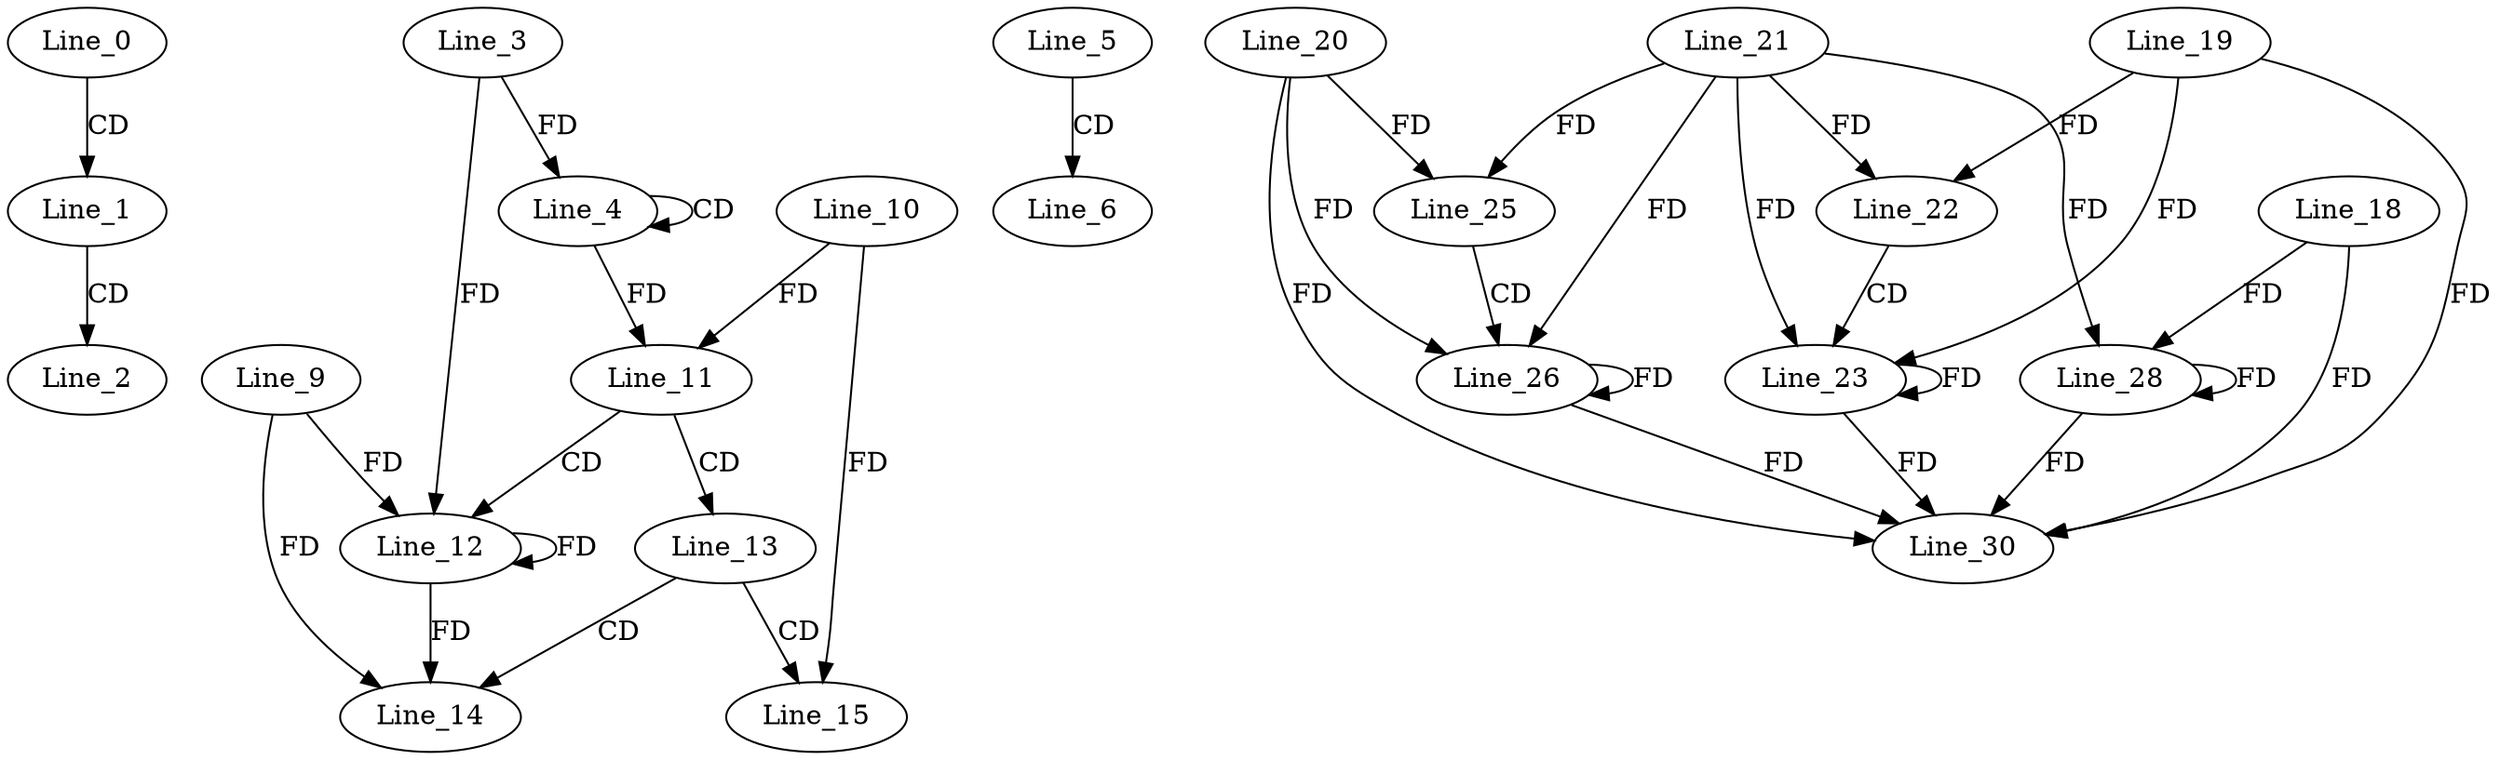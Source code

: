 digraph G {
  Line_0;
  Line_1;
  Line_2;
  Line_4;
  Line_4;
  Line_3;
  Line_5;
  Line_6;
  Line_10;
  Line_11;
  Line_12;
  Line_9;
  Line_12;
  Line_13;
  Line_14;
  Line_15;
  Line_21;
  Line_22;
  Line_19;
  Line_23;
  Line_25;
  Line_20;
  Line_26;
  Line_18;
  Line_28;
  Line_30;
  Line_0 -> Line_1 [ label="CD" ];
  Line_1 -> Line_2 [ label="CD" ];
  Line_4 -> Line_4 [ label="CD" ];
  Line_3 -> Line_4 [ label="FD" ];
  Line_5 -> Line_6 [ label="CD" ];
  Line_10 -> Line_11 [ label="FD" ];
  Line_4 -> Line_11 [ label="FD" ];
  Line_11 -> Line_12 [ label="CD" ];
  Line_12 -> Line_12 [ label="FD" ];
  Line_9 -> Line_12 [ label="FD" ];
  Line_3 -> Line_12 [ label="FD" ];
  Line_11 -> Line_13 [ label="CD" ];
  Line_13 -> Line_14 [ label="CD" ];
  Line_12 -> Line_14 [ label="FD" ];
  Line_9 -> Line_14 [ label="FD" ];
  Line_13 -> Line_15 [ label="CD" ];
  Line_10 -> Line_15 [ label="FD" ];
  Line_21 -> Line_22 [ label="FD" ];
  Line_19 -> Line_22 [ label="FD" ];
  Line_22 -> Line_23 [ label="CD" ];
  Line_19 -> Line_23 [ label="FD" ];
  Line_23 -> Line_23 [ label="FD" ];
  Line_21 -> Line_23 [ label="FD" ];
  Line_21 -> Line_25 [ label="FD" ];
  Line_20 -> Line_25 [ label="FD" ];
  Line_25 -> Line_26 [ label="CD" ];
  Line_20 -> Line_26 [ label="FD" ];
  Line_26 -> Line_26 [ label="FD" ];
  Line_21 -> Line_26 [ label="FD" ];
  Line_18 -> Line_28 [ label="FD" ];
  Line_28 -> Line_28 [ label="FD" ];
  Line_21 -> Line_28 [ label="FD" ];
  Line_19 -> Line_30 [ label="FD" ];
  Line_23 -> Line_30 [ label="FD" ];
  Line_20 -> Line_30 [ label="FD" ];
  Line_26 -> Line_30 [ label="FD" ];
  Line_18 -> Line_30 [ label="FD" ];
  Line_28 -> Line_30 [ label="FD" ];
}
